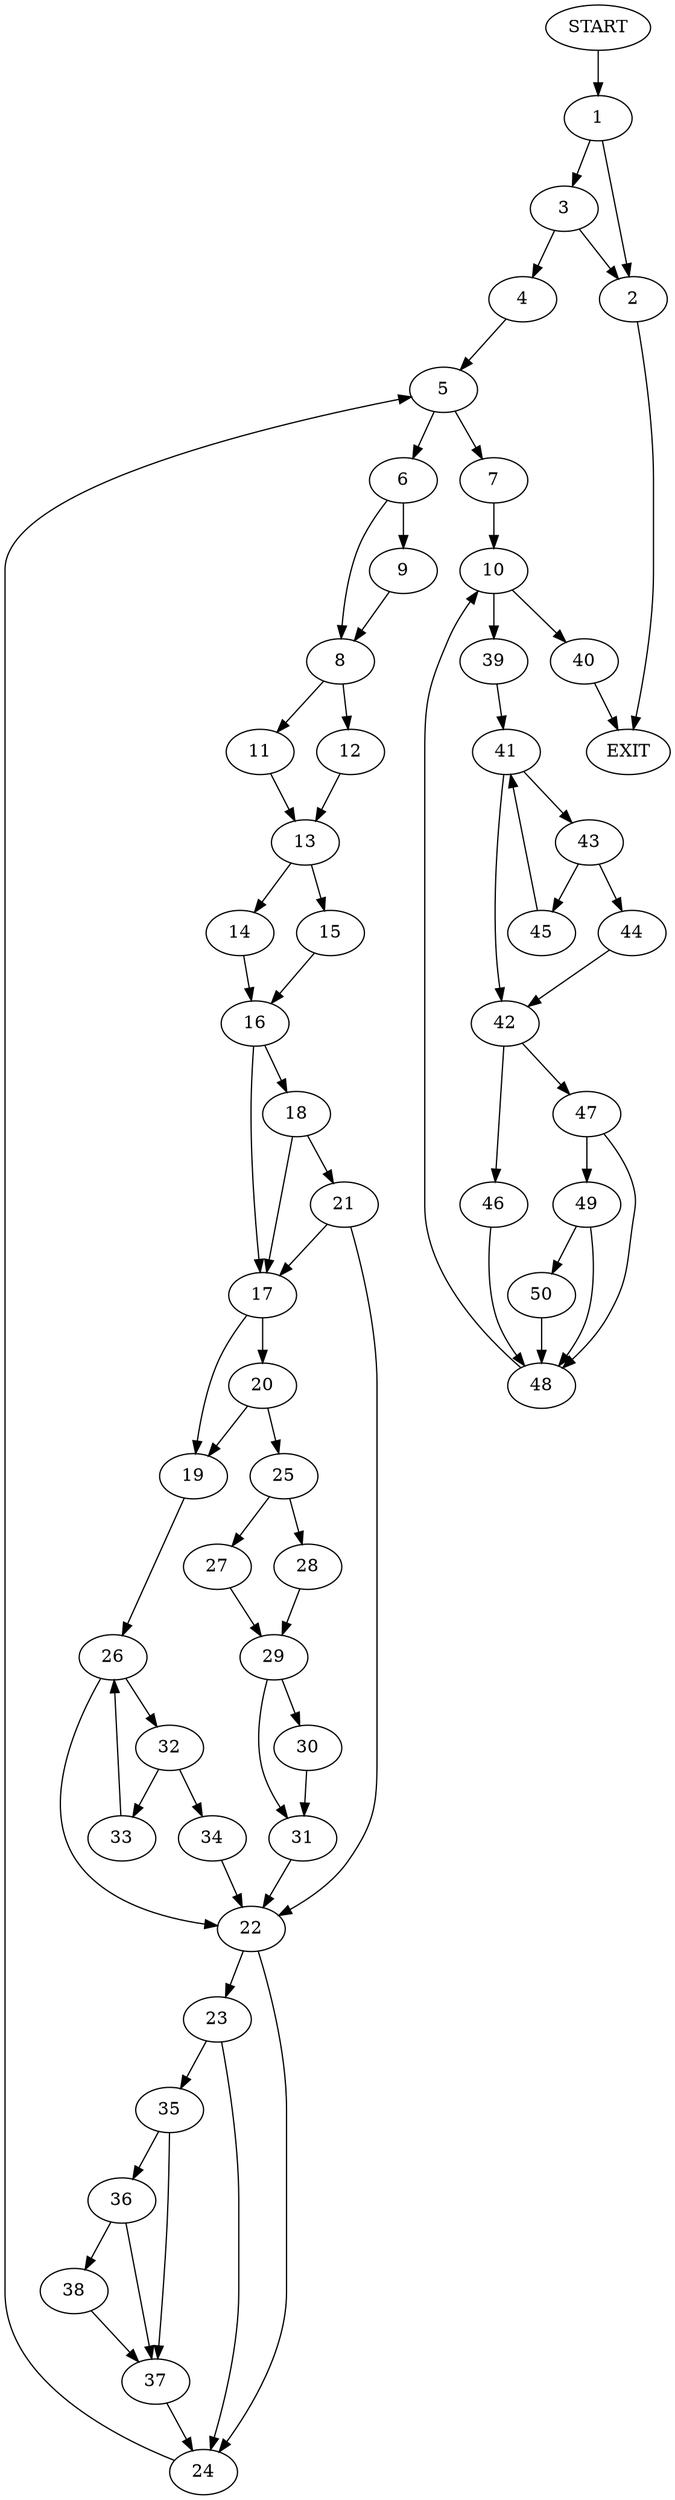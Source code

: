 digraph {
0 [label="START"]
51 [label="EXIT"]
0 -> 1
1 -> 2
1 -> 3
3 -> 4
3 -> 2
2 -> 51
4 -> 5
5 -> 6
5 -> 7
6 -> 8
6 -> 9
7 -> 10
9 -> 8
8 -> 11
8 -> 12
11 -> 13
12 -> 13
13 -> 14
13 -> 15
14 -> 16
15 -> 16
16 -> 17
16 -> 18
17 -> 19
17 -> 20
18 -> 17
18 -> 21
21 -> 17
21 -> 22
22 -> 23
22 -> 24
20 -> 25
20 -> 19
19 -> 26
25 -> 27
25 -> 28
27 -> 29
28 -> 29
29 -> 30
29 -> 31
31 -> 22
30 -> 31
26 -> 22
26 -> 32
32 -> 33
32 -> 34
33 -> 26
34 -> 22
24 -> 5
23 -> 35
23 -> 24
35 -> 36
35 -> 37
36 -> 38
36 -> 37
37 -> 24
38 -> 37
10 -> 39
10 -> 40
40 -> 51
39 -> 41
41 -> 42
41 -> 43
43 -> 44
43 -> 45
42 -> 46
42 -> 47
45 -> 41
44 -> 42
46 -> 48
47 -> 48
47 -> 49
48 -> 10
49 -> 48
49 -> 50
50 -> 48
}

